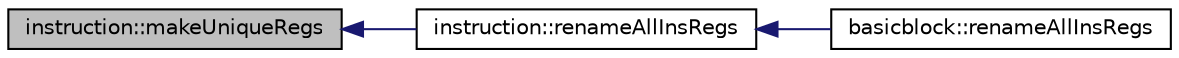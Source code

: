 digraph G
{
  edge [fontname="Helvetica",fontsize="10",labelfontname="Helvetica",labelfontsize="10"];
  node [fontname="Helvetica",fontsize="10",shape=record];
  rankdir=LR;
  Node1 [label="instruction::makeUniqueRegs",height=0.2,width=0.4,color="black", fillcolor="grey75", style="filled" fontcolor="black"];
  Node1 -> Node2 [dir=back,color="midnightblue",fontsize="10",style="solid"];
  Node2 [label="instruction::renameAllInsRegs",height=0.2,width=0.4,color="black", fillcolor="white", style="filled",URL="$classinstruction.html#aac67c9bd51efdf37963fbfc5da8fb737"];
  Node2 -> Node3 [dir=back,color="midnightblue",fontsize="10",style="solid"];
  Node3 [label="basicblock::renameAllInsRegs",height=0.2,width=0.4,color="black", fillcolor="white", style="filled",URL="$classbasicblock.html#a8493801bbd0b56aac41aa8cd2aedcea4"];
}
